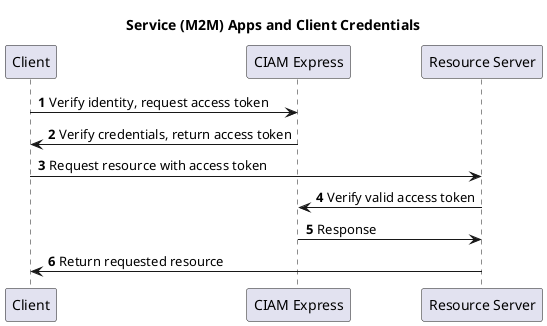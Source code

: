 @startuml

title Service (M2M) Apps and Client Credentials

autonumber

participant "Client" as Client
participant "CIAM Express" as AuthzServer
participant "Resource Server" as ResourceServer

Client->AuthzServer: Verify identity, request access token

AuthzServer->Client: Verify credentials, return access token

Client->ResourceServer: Request resource with access token

ResourceServer->AuthzServer: Verify valid access token

AuthzServer->ResourceServer: Response

ResourceServer->Client: Return requested resource

@enduml